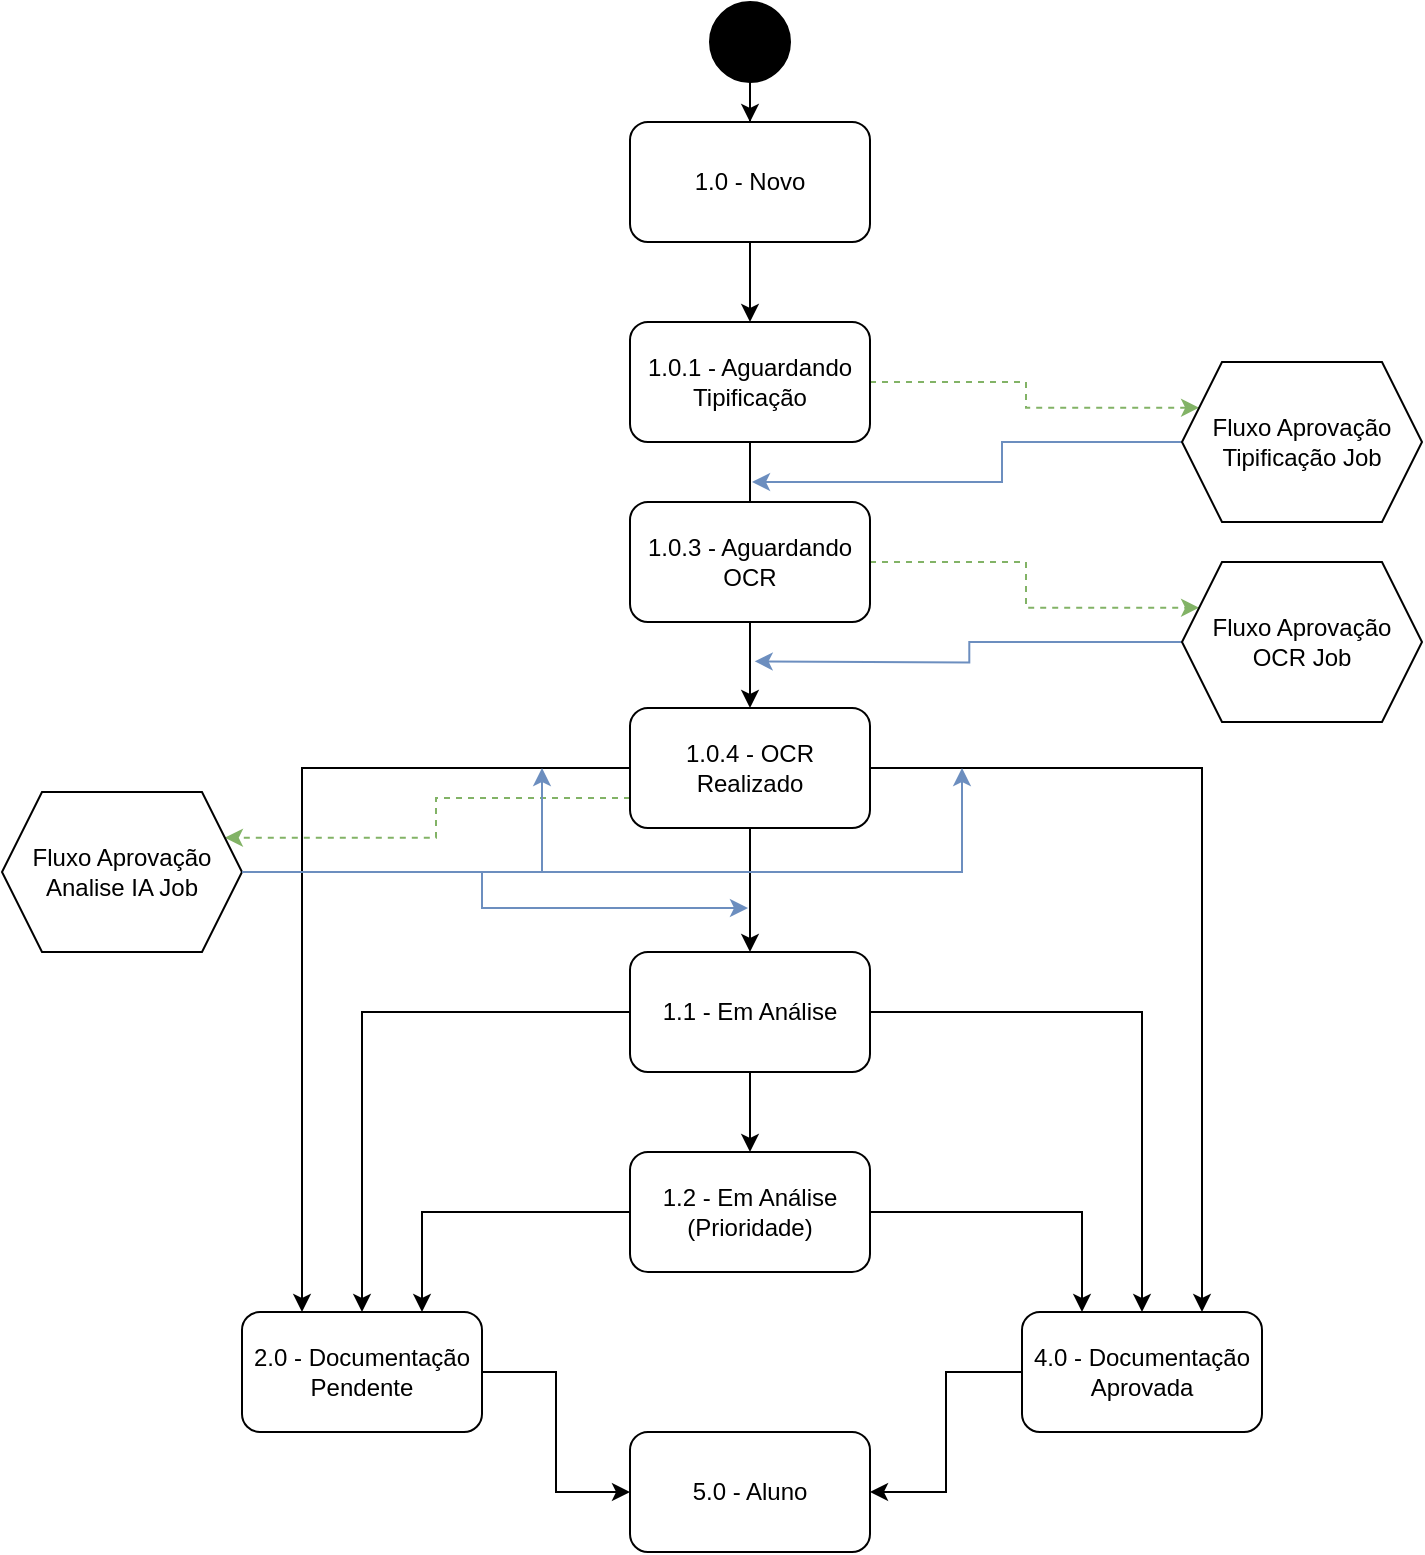 <mxfile version="15.8.7" type="device"><diagram id="9lOlgPMG9F5Iqtos5Ujy" name="Página-1"><mxGraphModel dx="1102" dy="857" grid="1" gridSize="10" guides="1" tooltips="1" connect="1" arrows="1" fold="1" page="1" pageScale="1" pageWidth="827" pageHeight="1169" math="0" shadow="0"><root><mxCell id="0"/><mxCell id="1" parent="0"/><mxCell id="Fs62wO33C49Kc9aHRcbF-18" style="edgeStyle=orthogonalEdgeStyle;rounded=0;orthogonalLoop=1;jettySize=auto;html=1;" parent="1" source="Fs62wO33C49Kc9aHRcbF-1" target="Fs62wO33C49Kc9aHRcbF-2" edge="1"><mxGeometry relative="1" as="geometry"/></mxCell><mxCell id="Fs62wO33C49Kc9aHRcbF-1" value="" style="ellipse;whiteSpace=wrap;html=1;aspect=fixed;fillColor=#000000;" parent="1" vertex="1"><mxGeometry x="394" y="30" width="40" height="40" as="geometry"/></mxCell><mxCell id="Fs62wO33C49Kc9aHRcbF-28" style="edgeStyle=orthogonalEdgeStyle;rounded=0;orthogonalLoop=1;jettySize=auto;html=1;" parent="1" source="Fs62wO33C49Kc9aHRcbF-2" target="Fs62wO33C49Kc9aHRcbF-22" edge="1"><mxGeometry relative="1" as="geometry"/></mxCell><mxCell id="Fs62wO33C49Kc9aHRcbF-2" value="1.0 - Novo" style="rounded=1;whiteSpace=wrap;html=1;fillColor=#FFFFFF;" parent="1" vertex="1"><mxGeometry x="354" y="90" width="120" height="60" as="geometry"/></mxCell><mxCell id="Fs62wO33C49Kc9aHRcbF-9" style="edgeStyle=orthogonalEdgeStyle;rounded=0;orthogonalLoop=1;jettySize=auto;html=1;" parent="1" source="Fs62wO33C49Kc9aHRcbF-3" target="Fs62wO33C49Kc9aHRcbF-4" edge="1"><mxGeometry relative="1" as="geometry"/></mxCell><mxCell id="Fs62wO33C49Kc9aHRcbF-10" style="edgeStyle=orthogonalEdgeStyle;rounded=0;orthogonalLoop=1;jettySize=auto;html=1;" parent="1" source="Fs62wO33C49Kc9aHRcbF-3" target="Fs62wO33C49Kc9aHRcbF-5" edge="1"><mxGeometry relative="1" as="geometry"/></mxCell><mxCell id="Fs62wO33C49Kc9aHRcbF-11" style="edgeStyle=orthogonalEdgeStyle;rounded=0;orthogonalLoop=1;jettySize=auto;html=1;" parent="1" source="Fs62wO33C49Kc9aHRcbF-3" target="Fs62wO33C49Kc9aHRcbF-6" edge="1"><mxGeometry relative="1" as="geometry"/></mxCell><mxCell id="Fs62wO33C49Kc9aHRcbF-3" value="1.1 - Em Análise" style="rounded=1;whiteSpace=wrap;html=1;fillColor=#FFFFFF;" parent="1" vertex="1"><mxGeometry x="354" y="505" width="120" height="60" as="geometry"/></mxCell><mxCell id="Fs62wO33C49Kc9aHRcbF-12" style="edgeStyle=orthogonalEdgeStyle;rounded=0;orthogonalLoop=1;jettySize=auto;html=1;entryX=0.75;entryY=0;entryDx=0;entryDy=0;" parent="1" source="Fs62wO33C49Kc9aHRcbF-4" target="Fs62wO33C49Kc9aHRcbF-5" edge="1"><mxGeometry relative="1" as="geometry"/></mxCell><mxCell id="Fs62wO33C49Kc9aHRcbF-14" style="edgeStyle=orthogonalEdgeStyle;rounded=0;orthogonalLoop=1;jettySize=auto;html=1;entryX=0.25;entryY=0;entryDx=0;entryDy=0;" parent="1" source="Fs62wO33C49Kc9aHRcbF-4" target="Fs62wO33C49Kc9aHRcbF-6" edge="1"><mxGeometry relative="1" as="geometry"/></mxCell><mxCell id="Fs62wO33C49Kc9aHRcbF-4" value="1.2 - Em Análise (Prioridade)" style="rounded=1;whiteSpace=wrap;html=1;fillColor=#FFFFFF;" parent="1" vertex="1"><mxGeometry x="354" y="605" width="120" height="60" as="geometry"/></mxCell><mxCell id="Fs62wO33C49Kc9aHRcbF-17" style="edgeStyle=orthogonalEdgeStyle;rounded=0;orthogonalLoop=1;jettySize=auto;html=1;entryX=0;entryY=0.5;entryDx=0;entryDy=0;" parent="1" source="Fs62wO33C49Kc9aHRcbF-5" target="Fs62wO33C49Kc9aHRcbF-7" edge="1"><mxGeometry relative="1" as="geometry"/></mxCell><mxCell id="Fs62wO33C49Kc9aHRcbF-5" value="2.0 - Documentação Pendente" style="rounded=1;whiteSpace=wrap;html=1;fillColor=#FFFFFF;" parent="1" vertex="1"><mxGeometry x="160" y="685" width="120" height="60" as="geometry"/></mxCell><mxCell id="Fs62wO33C49Kc9aHRcbF-16" style="edgeStyle=orthogonalEdgeStyle;rounded=0;orthogonalLoop=1;jettySize=auto;html=1;entryX=1;entryY=0.5;entryDx=0;entryDy=0;" parent="1" source="Fs62wO33C49Kc9aHRcbF-6" target="Fs62wO33C49Kc9aHRcbF-7" edge="1"><mxGeometry relative="1" as="geometry"/></mxCell><mxCell id="Fs62wO33C49Kc9aHRcbF-6" value="4.0 - Documentação Aprovada" style="rounded=1;whiteSpace=wrap;html=1;fillColor=#FFFFFF;" parent="1" vertex="1"><mxGeometry x="550" y="685" width="120" height="60" as="geometry"/></mxCell><mxCell id="Fs62wO33C49Kc9aHRcbF-7" value="5.0 - Aluno" style="rounded=1;whiteSpace=wrap;html=1;fillColor=#FFFFFF;" parent="1" vertex="1"><mxGeometry x="354" y="745" width="120" height="60" as="geometry"/></mxCell><mxCell id="Fs62wO33C49Kc9aHRcbF-31" style="edgeStyle=orthogonalEdgeStyle;rounded=0;orthogonalLoop=1;jettySize=auto;html=1;entryX=0.5;entryY=0;entryDx=0;entryDy=0;" parent="1" source="Fs62wO33C49Kc9aHRcbF-22" edge="1"><mxGeometry relative="1" as="geometry"><mxPoint x="414" y="300" as="targetPoint"/></mxGeometry></mxCell><mxCell id="Fs62wO33C49Kc9aHRcbF-50" style="edgeStyle=orthogonalEdgeStyle;rounded=0;orthogonalLoop=1;jettySize=auto;html=1;entryX=0;entryY=0.25;entryDx=0;entryDy=0;dashed=1;strokeColor=#82b366;fillColor=#d5e8d4;" parent="1" source="Fs62wO33C49Kc9aHRcbF-22" target="Fs62wO33C49Kc9aHRcbF-32" edge="1"><mxGeometry relative="1" as="geometry"/></mxCell><mxCell id="Fs62wO33C49Kc9aHRcbF-22" value="1.0.1 - Aguardando Tipificação" style="rounded=1;whiteSpace=wrap;html=1;fillColor=#FFFFFF;" parent="1" vertex="1"><mxGeometry x="354" y="190" width="120" height="60" as="geometry"/></mxCell><mxCell id="Fs62wO33C49Kc9aHRcbF-35" style="edgeStyle=orthogonalEdgeStyle;rounded=0;orthogonalLoop=1;jettySize=auto;html=1;entryX=0.5;entryY=0;entryDx=0;entryDy=0;" parent="1" source="Fs62wO33C49Kc9aHRcbF-24" target="Fs62wO33C49Kc9aHRcbF-25" edge="1"><mxGeometry relative="1" as="geometry"/></mxCell><mxCell id="Fs62wO33C49Kc9aHRcbF-51" style="edgeStyle=orthogonalEdgeStyle;rounded=0;orthogonalLoop=1;jettySize=auto;html=1;entryX=0;entryY=0.25;entryDx=0;entryDy=0;dashed=1;strokeColor=#82b366;fillColor=#d5e8d4;" parent="1" source="Fs62wO33C49Kc9aHRcbF-24" target="Fs62wO33C49Kc9aHRcbF-45" edge="1"><mxGeometry relative="1" as="geometry"/></mxCell><mxCell id="Fs62wO33C49Kc9aHRcbF-24" value="1.0.3 - Aguardando OCR" style="rounded=1;whiteSpace=wrap;html=1;fillColor=#FFFFFF;" parent="1" vertex="1"><mxGeometry x="354" y="280" width="120" height="60" as="geometry"/></mxCell><mxCell id="Fs62wO33C49Kc9aHRcbF-26" style="edgeStyle=orthogonalEdgeStyle;rounded=0;orthogonalLoop=1;jettySize=auto;html=1;" parent="1" source="Fs62wO33C49Kc9aHRcbF-25" target="Fs62wO33C49Kc9aHRcbF-3" edge="1"><mxGeometry relative="1" as="geometry"/></mxCell><mxCell id="Fs62wO33C49Kc9aHRcbF-39" style="edgeStyle=orthogonalEdgeStyle;rounded=0;orthogonalLoop=1;jettySize=auto;html=1;entryX=0.25;entryY=0;entryDx=0;entryDy=0;" parent="1" source="Fs62wO33C49Kc9aHRcbF-25" target="Fs62wO33C49Kc9aHRcbF-5" edge="1"><mxGeometry relative="1" as="geometry"/></mxCell><mxCell id="Fs62wO33C49Kc9aHRcbF-40" style="edgeStyle=orthogonalEdgeStyle;rounded=0;orthogonalLoop=1;jettySize=auto;html=1;entryX=0.75;entryY=0;entryDx=0;entryDy=0;" parent="1" source="Fs62wO33C49Kc9aHRcbF-25" target="Fs62wO33C49Kc9aHRcbF-6" edge="1"><mxGeometry relative="1" as="geometry"/></mxCell><mxCell id="Fs62wO33C49Kc9aHRcbF-54" style="edgeStyle=orthogonalEdgeStyle;rounded=0;orthogonalLoop=1;jettySize=auto;html=1;entryX=1;entryY=0.25;entryDx=0;entryDy=0;dashed=1;strokeColor=#82b366;exitX=0;exitY=0.75;exitDx=0;exitDy=0;fillColor=#d5e8d4;" parent="1" source="Fs62wO33C49Kc9aHRcbF-25" target="Fs62wO33C49Kc9aHRcbF-41" edge="1"><mxGeometry relative="1" as="geometry"/></mxCell><mxCell id="Fs62wO33C49Kc9aHRcbF-25" value="1.0.4 - OCR Realizado" style="rounded=1;whiteSpace=wrap;html=1;fillColor=#FFFFFF;" parent="1" vertex="1"><mxGeometry x="354" y="383" width="120" height="60" as="geometry"/></mxCell><mxCell id="Fs62wO33C49Kc9aHRcbF-33" style="edgeStyle=orthogonalEdgeStyle;rounded=0;orthogonalLoop=1;jettySize=auto;html=1;fillColor=#dae8fc;strokeColor=#6c8ebf;" parent="1" source="Fs62wO33C49Kc9aHRcbF-32" edge="1"><mxGeometry relative="1" as="geometry"><mxPoint x="415" y="270" as="targetPoint"/><Array as="points"><mxPoint x="540" y="250"/><mxPoint x="540" y="270"/></Array></mxGeometry></mxCell><mxCell id="Fs62wO33C49Kc9aHRcbF-32" value="Fluxo Aprovação Tipificação Job" style="shape=hexagon;perimeter=hexagonPerimeter2;whiteSpace=wrap;html=1;fixedSize=1;fillColor=#FFFFFF;" parent="1" vertex="1"><mxGeometry x="630" y="210" width="120" height="80" as="geometry"/></mxCell><mxCell id="Fs62wO33C49Kc9aHRcbF-42" style="edgeStyle=orthogonalEdgeStyle;rounded=0;orthogonalLoop=1;jettySize=auto;html=1;fillColor=#dae8fc;strokeColor=#6c8ebf;exitX=1;exitY=0.5;exitDx=0;exitDy=0;" parent="1" source="Fs62wO33C49Kc9aHRcbF-41" edge="1"><mxGeometry relative="1" as="geometry"><mxPoint x="520" y="413.0" as="targetPoint"/><Array as="points"><mxPoint x="520" y="465"/></Array></mxGeometry></mxCell><mxCell id="Fs62wO33C49Kc9aHRcbF-44" style="edgeStyle=orthogonalEdgeStyle;rounded=0;orthogonalLoop=1;jettySize=auto;html=1;fillColor=#dae8fc;strokeColor=#6c8ebf;exitX=1;exitY=0.5;exitDx=0;exitDy=0;" parent="1" source="Fs62wO33C49Kc9aHRcbF-41" edge="1"><mxGeometry relative="1" as="geometry"><mxPoint x="413" y="483" as="targetPoint"/><Array as="points"><mxPoint x="280" y="465"/><mxPoint x="280" y="483"/></Array></mxGeometry></mxCell><mxCell id="Fs62wO33C49Kc9aHRcbF-41" value="Fluxo Aprovação Analise IA Job" style="shape=hexagon;perimeter=hexagonPerimeter2;whiteSpace=wrap;html=1;fixedSize=1;fillColor=#FFFFFF;" parent="1" vertex="1"><mxGeometry x="40" y="425" width="120" height="80" as="geometry"/></mxCell><mxCell id="Fs62wO33C49Kc9aHRcbF-47" style="edgeStyle=orthogonalEdgeStyle;rounded=0;orthogonalLoop=1;jettySize=auto;html=1;fillColor=#dae8fc;strokeColor=#6c8ebf;" parent="1" source="Fs62wO33C49Kc9aHRcbF-45" edge="1"><mxGeometry relative="1" as="geometry"><mxPoint x="416.333" y="359.667" as="targetPoint"/></mxGeometry></mxCell><mxCell id="Fs62wO33C49Kc9aHRcbF-45" value="Fluxo Aprovação OCR Job" style="shape=hexagon;perimeter=hexagonPerimeter2;whiteSpace=wrap;html=1;fixedSize=1;fillColor=#FFFFFF;" parent="1" vertex="1"><mxGeometry x="630" y="310" width="120" height="80" as="geometry"/></mxCell><mxCell id="Fs62wO33C49Kc9aHRcbF-53" style="edgeStyle=orthogonalEdgeStyle;rounded=0;orthogonalLoop=1;jettySize=auto;html=1;fillColor=#dae8fc;strokeColor=#6c8ebf;exitX=1;exitY=0.5;exitDx=0;exitDy=0;" parent="1" edge="1"><mxGeometry relative="1" as="geometry"><mxPoint x="310" y="413" as="targetPoint"/><mxPoint x="160" y="465.0" as="sourcePoint"/><Array as="points"><mxPoint x="310" y="465"/></Array></mxGeometry></mxCell></root></mxGraphModel></diagram></mxfile>
